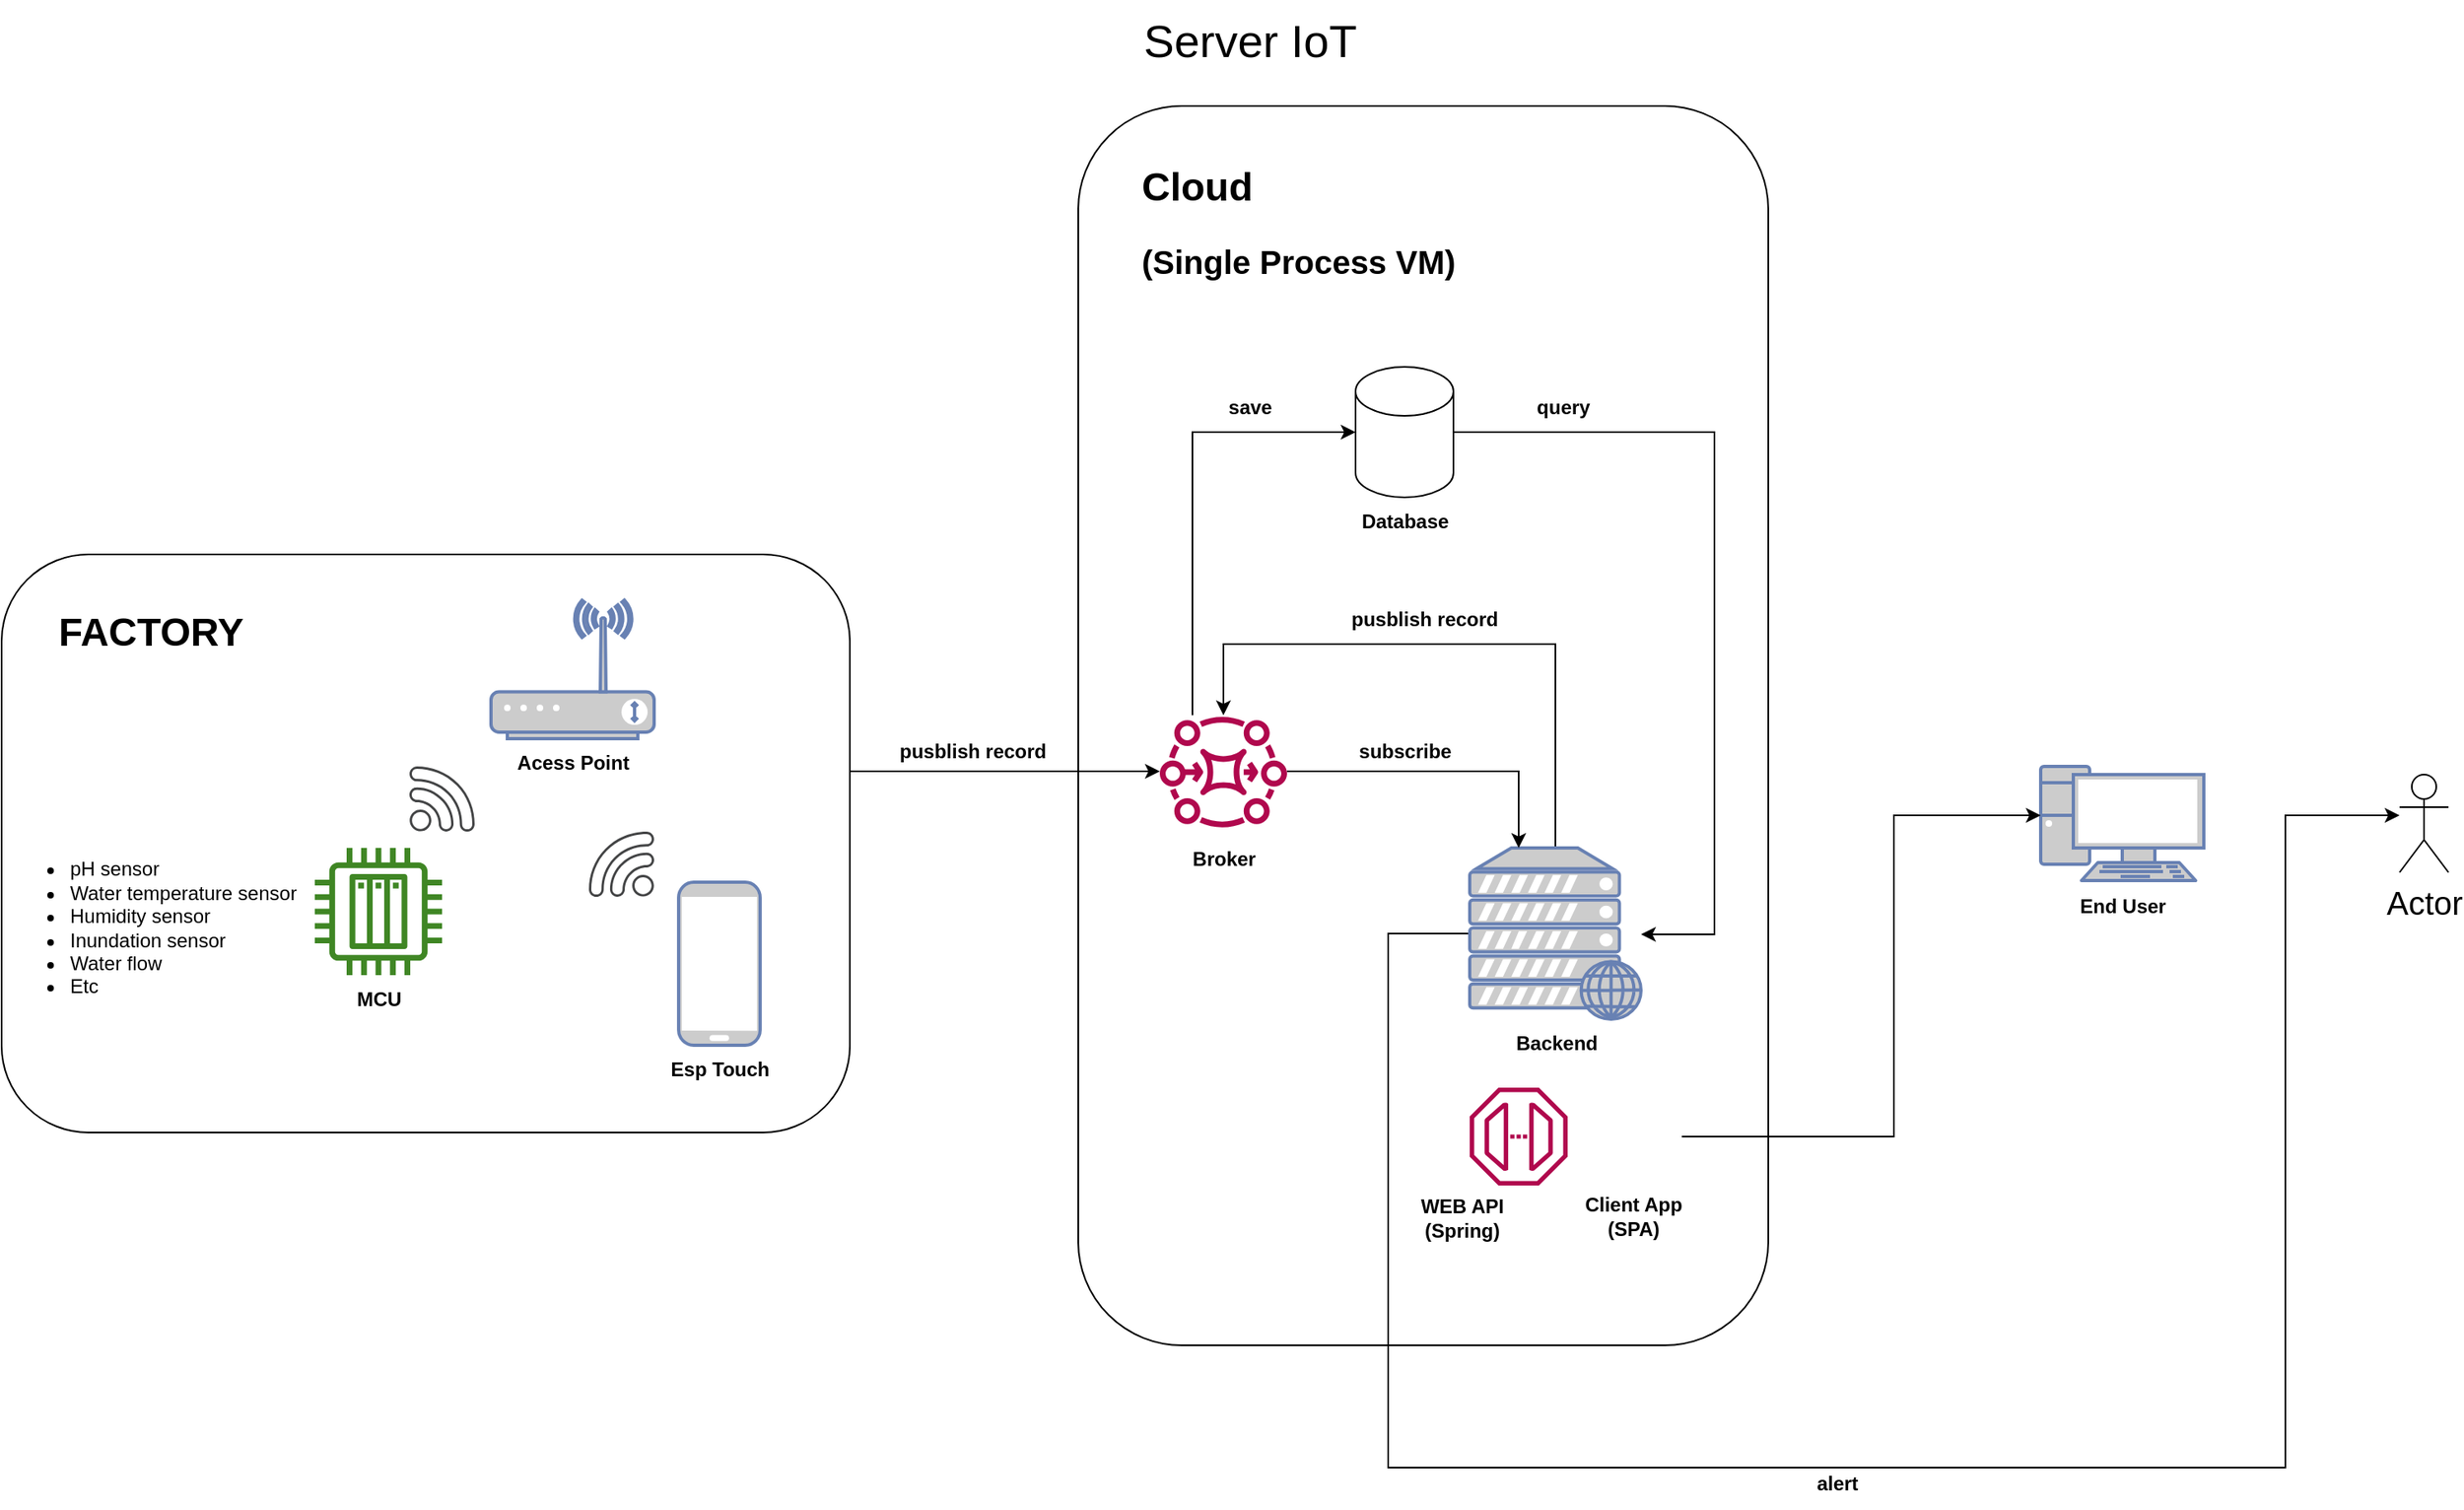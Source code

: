 <mxfile version="20.8.10" type="device"><diagram name="Página-1" id="TQwsv-QwIR_RtbSsDTsZ"><mxGraphModel dx="1994" dy="1859" grid="1" gridSize="10" guides="1" tooltips="1" connect="1" arrows="1" fold="1" page="1" pageScale="1" pageWidth="827" pageHeight="1169" math="0" shadow="0"><root><mxCell id="0"/><mxCell id="1" parent="0"/><mxCell id="7aXKiyDjWXQpWcBIzgzg-5" value="" style="rounded=1;whiteSpace=wrap;html=1;" parent="1" vertex="1"><mxGeometry x="460" y="-275" width="423" height="760" as="geometry"/></mxCell><mxCell id="85otSiR7oR3CJ1Z73Ftb-13" value="" style="rounded=1;whiteSpace=wrap;html=1;" parent="1" vertex="1"><mxGeometry x="-200" width="520" height="354.5" as="geometry"/></mxCell><mxCell id="85otSiR7oR3CJ1Z73Ftb-8" value="" style="sketch=0;outlineConnect=0;fontColor=#232F3E;gradientColor=none;fillColor=#3F8624;strokeColor=none;dashed=0;verticalLabelPosition=bottom;verticalAlign=top;align=center;html=1;fontSize=12;fontStyle=0;aspect=fixed;pointerEvents=1;shape=mxgraph.aws4.iot_thing_plc;" parent="1" vertex="1"><mxGeometry x="-8" y="180" width="78" height="78" as="geometry"/></mxCell><mxCell id="85otSiR7oR3CJ1Z73Ftb-9" value="" style="sketch=0;pointerEvents=1;shadow=0;dashed=0;html=1;strokeColor=none;fillColor=#434445;aspect=fixed;labelPosition=center;verticalLabelPosition=bottom;verticalAlign=top;align=center;outlineConnect=0;shape=mxgraph.vvd.wi_fi;" parent="1" vertex="1"><mxGeometry x="50" y="130" width="40" height="40" as="geometry"/></mxCell><mxCell id="85otSiR7oR3CJ1Z73Ftb-20" value="" style="fontColor=#0066CC;verticalAlign=top;verticalLabelPosition=bottom;labelPosition=center;align=center;html=1;outlineConnect=0;fillColor=#CCCCCC;strokeColor=#6881B3;gradientColor=none;gradientDirection=north;strokeWidth=2;shape=mxgraph.networks.pc;" parent="1" vertex="1"><mxGeometry x="1050" y="130" width="100" height="70" as="geometry"/></mxCell><mxCell id="YwVgcbR-qLM1vXkCnMXI-6" style="edgeStyle=orthogonalEdgeStyle;rounded=0;orthogonalLoop=1;jettySize=auto;html=1;" parent="1" source="85otSiR7oR3CJ1Z73Ftb-22" target="CyEC8URzv1NyZ5hvIwR2-1" edge="1"><mxGeometry relative="1" as="geometry"><Array as="points"><mxPoint x="753" y="55"/><mxPoint x="549" y="55"/></Array></mxGeometry></mxCell><mxCell id="7aXKiyDjWXQpWcBIzgzg-16" style="edgeStyle=orthogonalEdgeStyle;rounded=0;orthogonalLoop=1;jettySize=auto;html=1;fontSize=20;" parent="1" source="85otSiR7oR3CJ1Z73Ftb-22" target="7aXKiyDjWXQpWcBIzgzg-17" edge="1"><mxGeometry relative="1" as="geometry"><Array as="points"><mxPoint x="650" y="232"/><mxPoint x="650" y="560"/><mxPoint x="1200" y="560"/><mxPoint x="1200" y="160"/></Array></mxGeometry></mxCell><mxCell id="85otSiR7oR3CJ1Z73Ftb-22" value="" style="fontColor=#0066CC;verticalAlign=top;verticalLabelPosition=bottom;labelPosition=center;align=center;html=1;outlineConnect=0;fillColor=#CCCCCC;strokeColor=#6881B3;gradientColor=none;gradientDirection=north;strokeWidth=2;shape=mxgraph.networks.web_server;" parent="1" vertex="1"><mxGeometry x="700" y="180" width="105" height="105" as="geometry"/></mxCell><mxCell id="85otSiR7oR3CJ1Z73Ftb-33" style="edgeStyle=orthogonalEdgeStyle;rounded=0;orthogonalLoop=1;jettySize=auto;html=1;" parent="1" edge="1"><mxGeometry relative="1" as="geometry"><Array as="points"><mxPoint x="370" y="133"/><mxPoint x="370" y="133"/></Array><mxPoint x="320" y="133" as="sourcePoint"/><mxPoint x="510" y="133" as="targetPoint"/></mxGeometry></mxCell><mxCell id="85otSiR7oR3CJ1Z73Ftb-23" value="" style="fontColor=#0066CC;verticalAlign=top;verticalLabelPosition=bottom;labelPosition=center;align=center;html=1;outlineConnect=0;fillColor=#CCCCCC;strokeColor=#6881B3;gradientColor=none;gradientDirection=north;strokeWidth=2;shape=mxgraph.networks.wireless_modem;" parent="1" vertex="1"><mxGeometry x="100" y="28" width="100" height="85" as="geometry"/></mxCell><mxCell id="85otSiR7oR3CJ1Z73Ftb-26" value="" style="sketch=0;outlineConnect=0;fontColor=#232F3E;gradientColor=none;fillColor=#B0084D;strokeColor=none;dashed=0;verticalLabelPosition=bottom;verticalAlign=top;align=center;html=1;fontSize=12;fontStyle=0;aspect=fixed;pointerEvents=1;shape=mxgraph.aws4.endpoint;" parent="1" vertex="1"><mxGeometry x="700" y="327" width="60" height="60" as="geometry"/></mxCell><mxCell id="85otSiR7oR3CJ1Z73Ftb-30" style="edgeStyle=orthogonalEdgeStyle;rounded=0;orthogonalLoop=1;jettySize=auto;html=1;" parent="1" source="85otSiR7oR3CJ1Z73Ftb-27" target="85otSiR7oR3CJ1Z73Ftb-20" edge="1"><mxGeometry relative="1" as="geometry"><Array as="points"><mxPoint x="960" y="357"/><mxPoint x="960" y="160"/></Array></mxGeometry></mxCell><mxCell id="85otSiR7oR3CJ1Z73Ftb-27" value="" style="shape=image;html=1;verticalAlign=top;verticalLabelPosition=bottom;labelBackgroundColor=#ffffff;imageAspect=0;aspect=fixed;image=https://cdn1.iconfinder.com/data/icons/ionicons-fill-vol-2/512/logo-react-128.png;fontColor=#3399FF;" parent="1" vertex="1"><mxGeometry x="770" y="327" width="60" height="60" as="geometry"/></mxCell><mxCell id="85otSiR7oR3CJ1Z73Ftb-32" value="Client App&lt;br&gt;(SPA)" style="text;html=1;align=center;verticalAlign=middle;resizable=0;points=[];autosize=1;strokeColor=none;fillColor=none;fontStyle=1" parent="1" vertex="1"><mxGeometry x="760" y="386" width="80" height="40" as="geometry"/></mxCell><mxCell id="85otSiR7oR3CJ1Z73Ftb-34" value="WEB API&lt;br&gt;(Spring)" style="text;html=1;align=center;verticalAlign=middle;resizable=0;points=[];autosize=1;strokeColor=none;fillColor=none;fontStyle=1" parent="1" vertex="1"><mxGeometry x="660" y="387" width="70" height="40" as="geometry"/></mxCell><mxCell id="7SV6o3mAy_ksE376En8C-1" value="&lt;h1&gt;FACTORY&lt;/h1&gt;" style="text;html=1;strokeColor=none;fillColor=none;spacing=5;spacingTop=-20;whiteSpace=wrap;overflow=hidden;rounded=0;" parent="1" vertex="1"><mxGeometry x="-170" y="28" width="130" height="46.5" as="geometry"/></mxCell><mxCell id="7SV6o3mAy_ksE376En8C-2" value="&lt;ul&gt;&lt;li&gt;&lt;span style=&quot;background-color: initial;&quot;&gt;pH sensor&lt;/span&gt;&lt;/li&gt;&lt;li&gt;&lt;span style=&quot;background-color: initial;&quot;&gt;Water temperature sensor&lt;/span&gt;&lt;/li&gt;&lt;li&gt;&lt;span style=&quot;background-color: initial;&quot;&gt;Humidity sensor&lt;/span&gt;&lt;/li&gt;&lt;li&gt;&lt;span style=&quot;background-color: initial;&quot;&gt;Inundation sensor&lt;/span&gt;&lt;/li&gt;&lt;li&gt;&lt;span style=&quot;background-color: initial;&quot;&gt;Water flow&lt;/span&gt;&lt;/li&gt;&lt;li&gt;&lt;span style=&quot;background-color: initial;&quot;&gt;Etc&lt;/span&gt;&lt;/li&gt;&lt;/ul&gt;" style="text;html=1;strokeColor=none;fillColor=none;align=left;verticalAlign=middle;whiteSpace=wrap;rounded=0;fontStyle=0" parent="1" vertex="1"><mxGeometry x="-200" y="178" width="192" height="101" as="geometry"/></mxCell><mxCell id="CyEC8URzv1NyZ5hvIwR2-8" style="edgeStyle=orthogonalEdgeStyle;rounded=0;orthogonalLoop=1;jettySize=auto;html=1;" parent="1" source="CyEC8URzv1NyZ5hvIwR2-1" target="85otSiR7oR3CJ1Z73Ftb-22" edge="1"><mxGeometry relative="1" as="geometry"><Array as="points"><mxPoint x="730" y="133"/></Array></mxGeometry></mxCell><mxCell id="7aXKiyDjWXQpWcBIzgzg-10" style="edgeStyle=orthogonalEdgeStyle;rounded=0;orthogonalLoop=1;jettySize=auto;html=1;fontSize=20;" parent="1" source="CyEC8URzv1NyZ5hvIwR2-1" target="7aXKiyDjWXQpWcBIzgzg-9" edge="1"><mxGeometry relative="1" as="geometry"><Array as="points"><mxPoint x="530" y="-75"/></Array></mxGeometry></mxCell><mxCell id="CyEC8URzv1NyZ5hvIwR2-1" value="" style="sketch=0;outlineConnect=0;fontColor=#232F3E;gradientColor=none;fillColor=#B0084D;strokeColor=none;dashed=0;verticalLabelPosition=bottom;verticalAlign=top;align=center;html=1;fontSize=12;fontStyle=0;aspect=fixed;pointerEvents=1;shape=mxgraph.aws4.mq_broker;" parent="1" vertex="1"><mxGeometry x="510" y="94" width="78" height="78" as="geometry"/></mxCell><mxCell id="CyEC8URzv1NyZ5hvIwR2-6" value="Broker" style="text;html=1;align=center;verticalAlign=middle;resizable=0;points=[];autosize=1;strokeColor=none;fillColor=none;fontStyle=1" parent="1" vertex="1"><mxGeometry x="519" y="172" width="60" height="30" as="geometry"/></mxCell><mxCell id="CyEC8URzv1NyZ5hvIwR2-9" value="pusblish record" style="text;html=1;align=center;verticalAlign=middle;resizable=0;points=[];autosize=1;strokeColor=none;fillColor=none;fontStyle=1" parent="1" vertex="1"><mxGeometry x="616.5" y="25" width="110" height="30" as="geometry"/></mxCell><mxCell id="YwVgcbR-qLM1vXkCnMXI-1" value="" style="fontColor=#0066CC;verticalAlign=top;verticalLabelPosition=bottom;labelPosition=center;align=center;html=1;outlineConnect=0;fillColor=#CCCCCC;strokeColor=#6881B3;gradientColor=none;gradientDirection=north;strokeWidth=2;shape=mxgraph.networks.mobile;" parent="1" vertex="1"><mxGeometry x="215" y="201" width="50" height="100" as="geometry"/></mxCell><mxCell id="YwVgcbR-qLM1vXkCnMXI-2" value="Esp Touch" style="text;html=1;align=center;verticalAlign=middle;resizable=0;points=[];autosize=1;strokeColor=none;fillColor=none;fontStyle=1" parent="1" vertex="1"><mxGeometry x="200" y="301" width="80" height="30" as="geometry"/></mxCell><mxCell id="YwVgcbR-qLM1vXkCnMXI-5" value="" style="sketch=0;pointerEvents=1;shadow=0;dashed=0;html=1;strokeColor=none;fillColor=#434445;aspect=fixed;labelPosition=center;verticalLabelPosition=bottom;verticalAlign=top;align=center;outlineConnect=0;shape=mxgraph.vvd.wi_fi;flipH=1;" parent="1" vertex="1"><mxGeometry x="160" y="170" width="40" height="40" as="geometry"/></mxCell><mxCell id="YwVgcbR-qLM1vXkCnMXI-7" value="subscribe" style="text;html=1;align=center;verticalAlign=middle;resizable=0;points=[];autosize=1;strokeColor=none;fillColor=none;fontStyle=1" parent="1" vertex="1"><mxGeometry x="620" y="106" width="80" height="30" as="geometry"/></mxCell><mxCell id="7aXKiyDjWXQpWcBIzgzg-1" value="Backend" style="text;html=1;align=center;verticalAlign=middle;resizable=0;points=[];autosize=1;strokeColor=none;fillColor=none;fontStyle=1" parent="1" vertex="1"><mxGeometry x="717.5" y="285" width="70" height="30" as="geometry"/></mxCell><mxCell id="7aXKiyDjWXQpWcBIzgzg-2" value="MCU" style="text;html=1;align=center;verticalAlign=middle;resizable=0;points=[];autosize=1;strokeColor=none;fillColor=none;fontStyle=1" parent="1" vertex="1"><mxGeometry x="6" y="258" width="50" height="30" as="geometry"/></mxCell><mxCell id="7aXKiyDjWXQpWcBIzgzg-3" value="Acess Point" style="text;html=1;align=center;verticalAlign=middle;resizable=0;points=[];autosize=1;strokeColor=none;fillColor=none;fontStyle=1" parent="1" vertex="1"><mxGeometry x="105" y="113" width="90" height="30" as="geometry"/></mxCell><mxCell id="7aXKiyDjWXQpWcBIzgzg-4" value="End User" style="text;html=1;align=center;verticalAlign=middle;resizable=0;points=[];autosize=1;strokeColor=none;fillColor=none;fontStyle=1" parent="1" vertex="1"><mxGeometry x="1060" y="200.5" width="80" height="30" as="geometry"/></mxCell><mxCell id="7aXKiyDjWXQpWcBIzgzg-6" value="&lt;h1&gt;Cloud&amp;nbsp;&lt;/h1&gt;&lt;h1&gt;&lt;font style=&quot;font-size: 20px;&quot;&gt;(Single Process VM)&lt;/font&gt;&lt;/h1&gt;" style="text;html=1;strokeColor=none;fillColor=none;spacing=5;spacingTop=-20;whiteSpace=wrap;overflow=hidden;rounded=0;" parent="1" vertex="1"><mxGeometry x="494" y="-245" width="223.5" height="80" as="geometry"/></mxCell><mxCell id="7aXKiyDjWXQpWcBIzgzg-8" value="pusblish record" style="text;html=1;align=center;verticalAlign=middle;resizable=0;points=[];autosize=1;strokeColor=none;fillColor=none;fontStyle=1" parent="1" vertex="1"><mxGeometry x="340" y="106" width="110" height="30" as="geometry"/></mxCell><mxCell id="7aXKiyDjWXQpWcBIzgzg-12" style="edgeStyle=orthogonalEdgeStyle;rounded=0;orthogonalLoop=1;jettySize=auto;html=1;fontSize=20;" parent="1" source="7aXKiyDjWXQpWcBIzgzg-9" target="85otSiR7oR3CJ1Z73Ftb-22" edge="1"><mxGeometry relative="1" as="geometry"><Array as="points"><mxPoint x="850" y="-75"/><mxPoint x="850" y="233"/></Array></mxGeometry></mxCell><mxCell id="7aXKiyDjWXQpWcBIzgzg-9" value="" style="shape=cylinder3;whiteSpace=wrap;html=1;boundedLbl=1;backgroundOutline=1;size=15;fontSize=20;" parent="1" vertex="1"><mxGeometry x="630" y="-115" width="60" height="80" as="geometry"/></mxCell><mxCell id="7aXKiyDjWXQpWcBIzgzg-11" value="save" style="text;html=1;align=center;verticalAlign=middle;resizable=0;points=[];autosize=1;strokeColor=none;fillColor=none;fontStyle=1;rotation=0;" parent="1" vertex="1"><mxGeometry x="540" y="-105" width="50" height="30" as="geometry"/></mxCell><mxCell id="7aXKiyDjWXQpWcBIzgzg-13" value="query" style="text;html=1;align=center;verticalAlign=middle;resizable=0;points=[];autosize=1;strokeColor=none;fillColor=none;fontStyle=1;rotation=0;" parent="1" vertex="1"><mxGeometry x="726.5" y="-105" width="60" height="30" as="geometry"/></mxCell><mxCell id="7aXKiyDjWXQpWcBIzgzg-14" value="Database" style="text;html=1;align=center;verticalAlign=middle;resizable=0;points=[];autosize=1;strokeColor=none;fillColor=none;fontStyle=1" parent="1" vertex="1"><mxGeometry x="620" y="-35" width="80" height="30" as="geometry"/></mxCell><mxCell id="7aXKiyDjWXQpWcBIzgzg-17" value="Actor" style="shape=umlActor;verticalLabelPosition=bottom;verticalAlign=top;html=1;outlineConnect=0;fontSize=20;" parent="1" vertex="1"><mxGeometry x="1270" y="135" width="30" height="60" as="geometry"/></mxCell><mxCell id="7aXKiyDjWXQpWcBIzgzg-18" value="alert" style="text;html=1;align=center;verticalAlign=middle;resizable=0;points=[];autosize=1;strokeColor=none;fillColor=none;fontStyle=1" parent="1" vertex="1"><mxGeometry x="900" y="555" width="50" height="30" as="geometry"/></mxCell><mxCell id="IZ-kX8i7zr0LA7k_A0Cn-1" value="Server IoT" style="text;html=1;align=center;verticalAlign=middle;resizable=0;points=[];autosize=1;strokeColor=none;fillColor=none;fontSize=28;" vertex="1" parent="1"><mxGeometry x="490" y="-340" width="150" height="50" as="geometry"/></mxCell></root></mxGraphModel></diagram></mxfile>